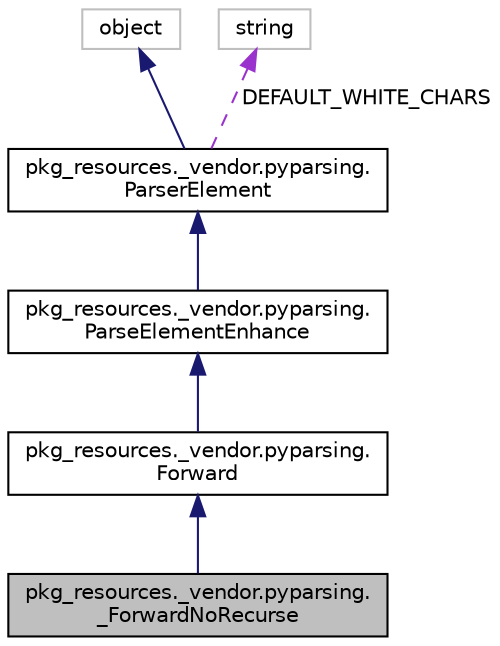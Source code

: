 digraph "pkg_resources._vendor.pyparsing._ForwardNoRecurse"
{
 // LATEX_PDF_SIZE
  edge [fontname="Helvetica",fontsize="10",labelfontname="Helvetica",labelfontsize="10"];
  node [fontname="Helvetica",fontsize="10",shape=record];
  Node1 [label="pkg_resources._vendor.pyparsing.\l_ForwardNoRecurse",height=0.2,width=0.4,color="black", fillcolor="grey75", style="filled", fontcolor="black",tooltip=" "];
  Node2 -> Node1 [dir="back",color="midnightblue",fontsize="10",style="solid",fontname="Helvetica"];
  Node2 [label="pkg_resources._vendor.pyparsing.\lForward",height=0.2,width=0.4,color="black", fillcolor="white", style="filled",URL="$da/d8a/classpkg__resources_1_1__vendor_1_1pyparsing_1_1_forward.html",tooltip=" "];
  Node3 -> Node2 [dir="back",color="midnightblue",fontsize="10",style="solid",fontname="Helvetica"];
  Node3 [label="pkg_resources._vendor.pyparsing.\lParseElementEnhance",height=0.2,width=0.4,color="black", fillcolor="white", style="filled",URL="$d4/d4b/classpkg__resources_1_1__vendor_1_1pyparsing_1_1_parse_element_enhance.html",tooltip=" "];
  Node4 -> Node3 [dir="back",color="midnightblue",fontsize="10",style="solid",fontname="Helvetica"];
  Node4 [label="pkg_resources._vendor.pyparsing.\lParserElement",height=0.2,width=0.4,color="black", fillcolor="white", style="filled",URL="$de/df0/classpkg__resources_1_1__vendor_1_1pyparsing_1_1_parser_element.html",tooltip=" "];
  Node5 -> Node4 [dir="back",color="midnightblue",fontsize="10",style="solid",fontname="Helvetica"];
  Node5 [label="object",height=0.2,width=0.4,color="grey75", fillcolor="white", style="filled",tooltip=" "];
  Node6 -> Node4 [dir="back",color="darkorchid3",fontsize="10",style="dashed",label=" DEFAULT_WHITE_CHARS" ,fontname="Helvetica"];
  Node6 [label="string",height=0.2,width=0.4,color="grey75", fillcolor="white", style="filled",tooltip=" "];
}
